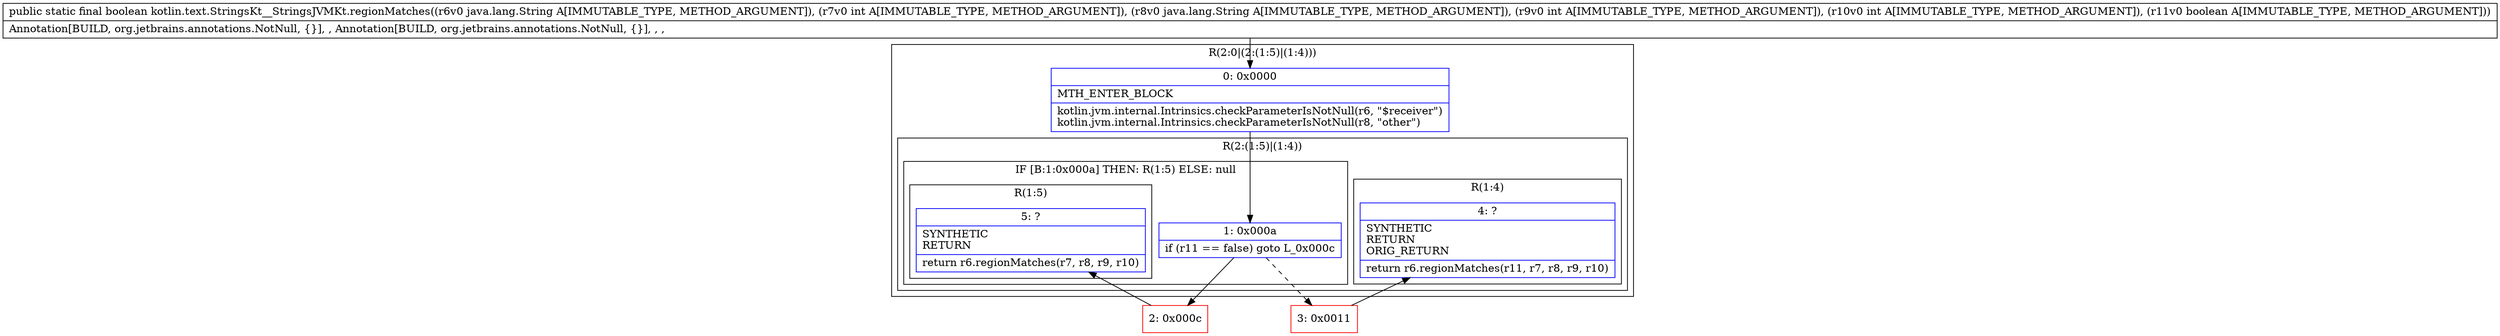 digraph "CFG forkotlin.text.StringsKt__StringsJVMKt.regionMatches(Ljava\/lang\/String;ILjava\/lang\/String;IIZ)Z" {
subgraph cluster_Region_1102181037 {
label = "R(2:0|(2:(1:5)|(1:4)))";
node [shape=record,color=blue];
Node_0 [shape=record,label="{0\:\ 0x0000|MTH_ENTER_BLOCK\l|kotlin.jvm.internal.Intrinsics.checkParameterIsNotNull(r6, \"$receiver\")\lkotlin.jvm.internal.Intrinsics.checkParameterIsNotNull(r8, \"other\")\l}"];
subgraph cluster_Region_2062638340 {
label = "R(2:(1:5)|(1:4))";
node [shape=record,color=blue];
subgraph cluster_IfRegion_1105366798 {
label = "IF [B:1:0x000a] THEN: R(1:5) ELSE: null";
node [shape=record,color=blue];
Node_1 [shape=record,label="{1\:\ 0x000a|if (r11 == false) goto L_0x000c\l}"];
subgraph cluster_Region_1813784769 {
label = "R(1:5)";
node [shape=record,color=blue];
Node_5 [shape=record,label="{5\:\ ?|SYNTHETIC\lRETURN\l|return r6.regionMatches(r7, r8, r9, r10)\l}"];
}
}
subgraph cluster_Region_578198389 {
label = "R(1:4)";
node [shape=record,color=blue];
Node_4 [shape=record,label="{4\:\ ?|SYNTHETIC\lRETURN\lORIG_RETURN\l|return r6.regionMatches(r11, r7, r8, r9, r10)\l}"];
}
}
}
Node_2 [shape=record,color=red,label="{2\:\ 0x000c}"];
Node_3 [shape=record,color=red,label="{3\:\ 0x0011}"];
MethodNode[shape=record,label="{public static final boolean kotlin.text.StringsKt__StringsJVMKt.regionMatches((r6v0 java.lang.String A[IMMUTABLE_TYPE, METHOD_ARGUMENT]), (r7v0 int A[IMMUTABLE_TYPE, METHOD_ARGUMENT]), (r8v0 java.lang.String A[IMMUTABLE_TYPE, METHOD_ARGUMENT]), (r9v0 int A[IMMUTABLE_TYPE, METHOD_ARGUMENT]), (r10v0 int A[IMMUTABLE_TYPE, METHOD_ARGUMENT]), (r11v0 boolean A[IMMUTABLE_TYPE, METHOD_ARGUMENT]))  | Annotation[BUILD, org.jetbrains.annotations.NotNull, \{\}], , Annotation[BUILD, org.jetbrains.annotations.NotNull, \{\}], , , \l}"];
MethodNode -> Node_0;
Node_0 -> Node_1;
Node_1 -> Node_2;
Node_1 -> Node_3[style=dashed];
Node_2 -> Node_5;
Node_3 -> Node_4;
}

